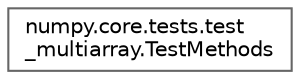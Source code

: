 digraph "Graphical Class Hierarchy"
{
 // LATEX_PDF_SIZE
  bgcolor="transparent";
  edge [fontname=Helvetica,fontsize=10,labelfontname=Helvetica,labelfontsize=10];
  node [fontname=Helvetica,fontsize=10,shape=box,height=0.2,width=0.4];
  rankdir="LR";
  Node0 [id="Node000000",label="numpy.core.tests.test\l_multiarray.TestMethods",height=0.2,width=0.4,color="grey40", fillcolor="white", style="filled",URL="$dd/dd2/classnumpy_1_1core_1_1tests_1_1test__multiarray_1_1TestMethods.html",tooltip=" "];
}
